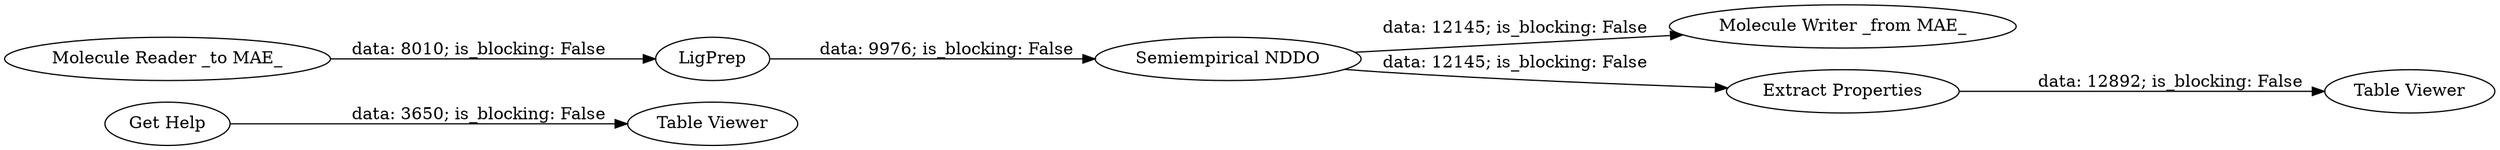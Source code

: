 digraph {
	"-7891216028493221816_15210" [label="Get Help"]
	"-7891216028493221816_8460" [label=LigPrep]
	"-7891216028493221816_8459" [label="Molecule Reader _to MAE_"]
	"-7891216028493221816_15211" [label="Table Viewer"]
	"-7891216028493221816_8458" [label="Molecule Writer _from MAE_"]
	"-7891216028493221816_8462" [label="Semiempirical NDDO"]
	"-7891216028493221816_8463" [label="Extract Properties"]
	"-7891216028493221816_8464" [label="Table Viewer"]
	"-7891216028493221816_8463" -> "-7891216028493221816_8464" [label="data: 12892; is_blocking: False"]
	"-7891216028493221816_8459" -> "-7891216028493221816_8460" [label="data: 8010; is_blocking: False"]
	"-7891216028493221816_8460" -> "-7891216028493221816_8462" [label="data: 9976; is_blocking: False"]
	"-7891216028493221816_8462" -> "-7891216028493221816_8458" [label="data: 12145; is_blocking: False"]
	"-7891216028493221816_15210" -> "-7891216028493221816_15211" [label="data: 3650; is_blocking: False"]
	"-7891216028493221816_8462" -> "-7891216028493221816_8463" [label="data: 12145; is_blocking: False"]
	rankdir=LR
}
